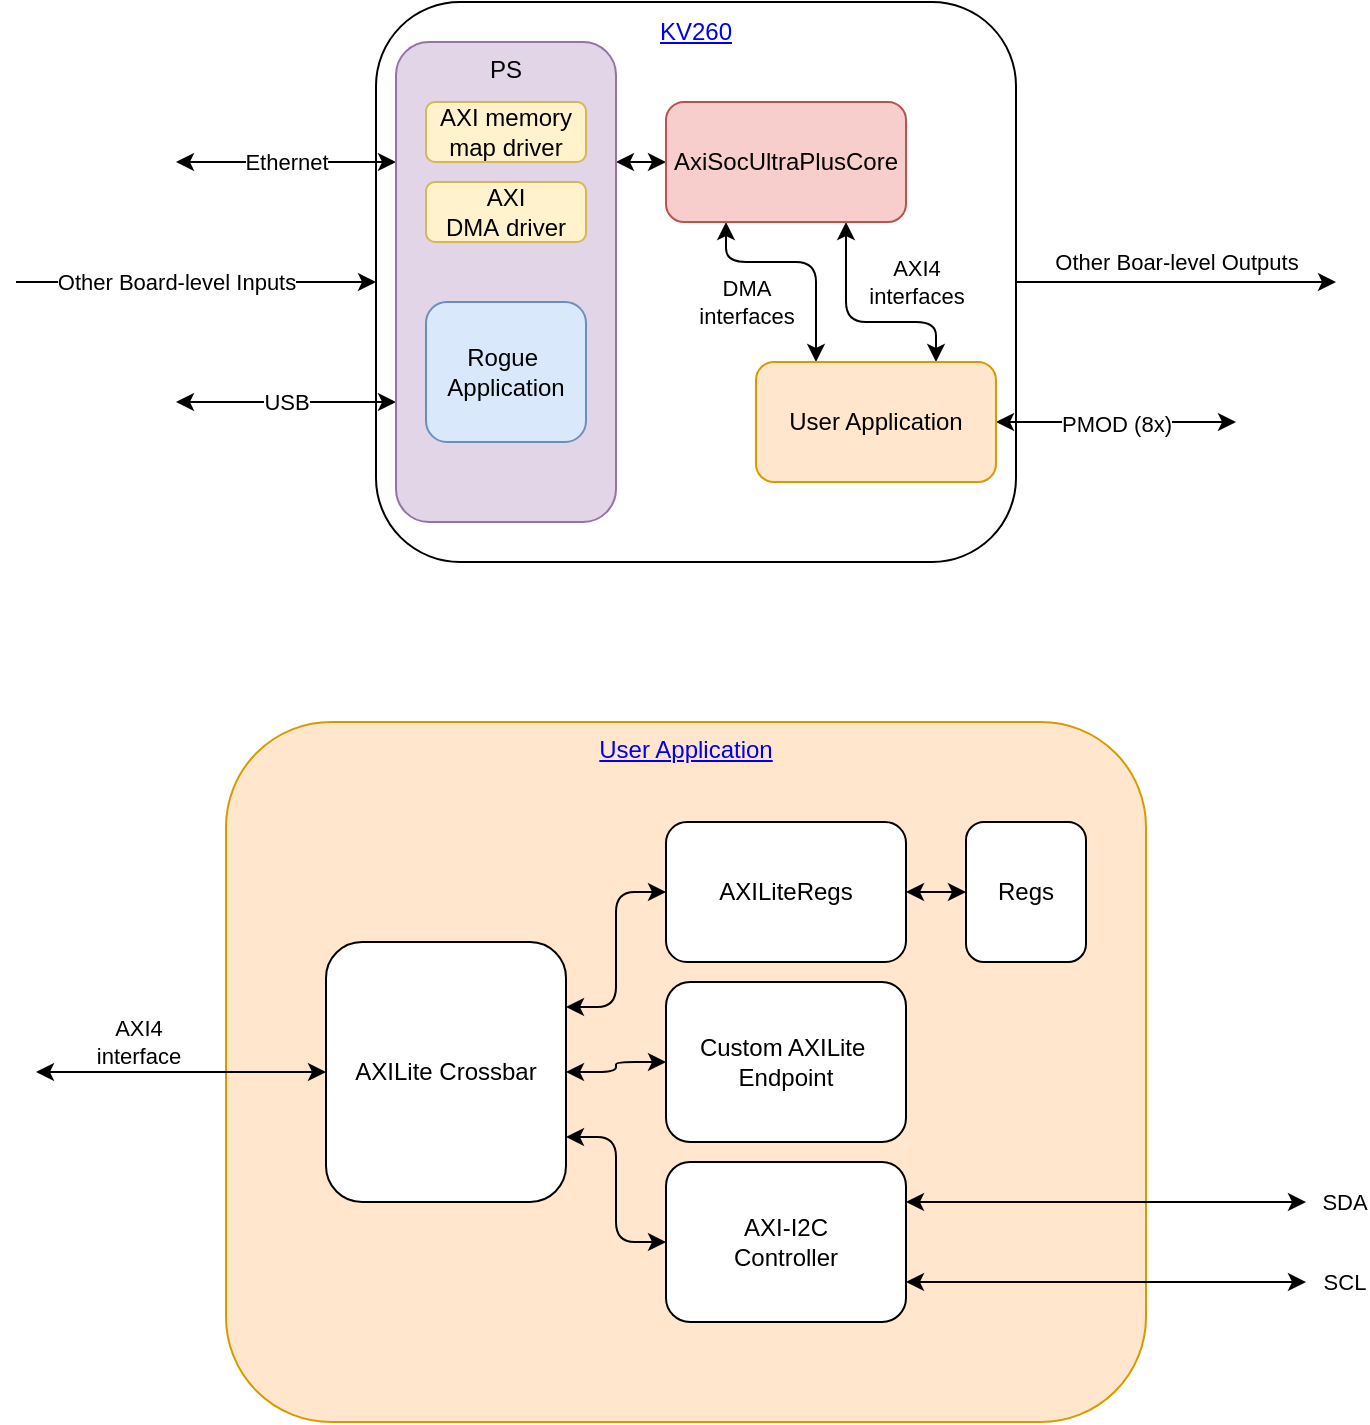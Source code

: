 <mxfile version="24.6.5" type="github">
  <diagram name="Page-1" id="IXQBBAkT7rkqooFgbIez">
    <mxGraphModel dx="1095" dy="710" grid="1" gridSize="10" guides="1" tooltips="1" connect="1" arrows="1" fold="1" page="1" pageScale="1" pageWidth="850" pageHeight="1100" math="0" shadow="0">
      <root>
        <mxCell id="0" />
        <mxCell id="1" parent="0" />
        <mxCell id="uABgANCnpoM4wxSDEG-H-5" value="Other Board-level Inputs" style="edgeStyle=orthogonalEdgeStyle;rounded=0;orthogonalLoop=1;jettySize=auto;html=1;exitX=0;exitY=0.5;exitDx=0;exitDy=0;startArrow=classic;startFill=1;endArrow=none;endFill=0;" edge="1" parent="1" source="uABgANCnpoM4wxSDEG-H-2">
          <mxGeometry x="-0.007" y="-10" relative="1" as="geometry">
            <mxPoint x="80" y="300" as="targetPoint" />
            <mxPoint x="-1" as="offset" />
          </mxGeometry>
        </mxCell>
        <mxCell id="uABgANCnpoM4wxSDEG-H-6" value="Other Boar-level Outputs" style="edgeStyle=orthogonalEdgeStyle;rounded=0;orthogonalLoop=1;jettySize=auto;html=1;exitX=1;exitY=0.5;exitDx=0;exitDy=0;" edge="1" parent="1" source="uABgANCnpoM4wxSDEG-H-2">
          <mxGeometry x="-0.003" y="-10" relative="1" as="geometry">
            <mxPoint x="740" y="300" as="targetPoint" />
            <mxPoint x="10" y="-10" as="offset" />
          </mxGeometry>
        </mxCell>
        <mxCell id="uABgANCnpoM4wxSDEG-H-2" value="" style="rounded=1;whiteSpace=wrap;html=1;" vertex="1" parent="1">
          <mxGeometry x="260" y="160" width="320" height="280" as="geometry" />
        </mxCell>
        <mxCell id="uABgANCnpoM4wxSDEG-H-9" value="AXI4 &lt;br&gt;interfaces" style="edgeStyle=orthogonalEdgeStyle;rounded=1;orthogonalLoop=1;jettySize=auto;html=1;exitX=0.75;exitY=1;exitDx=0;exitDy=0;entryX=0.75;entryY=0;entryDx=0;entryDy=0;curved=0;startArrow=classic;startFill=1;" edge="1" parent="1" source="uABgANCnpoM4wxSDEG-H-3" target="uABgANCnpoM4wxSDEG-H-4">
          <mxGeometry x="0.478" y="20" relative="1" as="geometry">
            <Array as="points">
              <mxPoint x="495" y="320" />
              <mxPoint x="540" y="320" />
            </Array>
            <mxPoint as="offset" />
          </mxGeometry>
        </mxCell>
        <mxCell id="uABgANCnpoM4wxSDEG-H-10" value="DMA &lt;br&gt;interfaces" style="edgeStyle=orthogonalEdgeStyle;rounded=1;orthogonalLoop=1;jettySize=auto;html=1;exitX=0.25;exitY=1;exitDx=0;exitDy=0;entryX=0.25;entryY=0;entryDx=0;entryDy=0;curved=0;startArrow=classic;startFill=1;" edge="1" parent="1" source="uABgANCnpoM4wxSDEG-H-3" target="uABgANCnpoM4wxSDEG-H-4">
          <mxGeometry x="-0.478" y="-20" relative="1" as="geometry">
            <Array as="points">
              <mxPoint x="435" y="290" />
              <mxPoint x="480" y="290" />
            </Array>
            <mxPoint as="offset" />
          </mxGeometry>
        </mxCell>
        <mxCell id="uABgANCnpoM4wxSDEG-H-30" style="edgeStyle=orthogonalEdgeStyle;rounded=0;orthogonalLoop=1;jettySize=auto;html=1;exitX=0;exitY=0.5;exitDx=0;exitDy=0;entryX=1;entryY=0.25;entryDx=0;entryDy=0;startArrow=classic;startFill=1;" edge="1" parent="1" source="uABgANCnpoM4wxSDEG-H-3" target="uABgANCnpoM4wxSDEG-H-29">
          <mxGeometry relative="1" as="geometry" />
        </mxCell>
        <mxCell id="uABgANCnpoM4wxSDEG-H-3" value="AxiSocUltraPlusCore" style="rounded=1;whiteSpace=wrap;html=1;fillColor=#f8cecc;strokeColor=#b85450;" vertex="1" parent="1">
          <mxGeometry x="405" y="210" width="120" height="60" as="geometry" />
        </mxCell>
        <mxCell id="uABgANCnpoM4wxSDEG-H-28" value="PMOD (8x)" style="edgeStyle=orthogonalEdgeStyle;rounded=0;orthogonalLoop=1;jettySize=auto;html=1;exitX=1;exitY=0.5;exitDx=0;exitDy=0;startArrow=classic;startFill=1;" edge="1" parent="1" source="uABgANCnpoM4wxSDEG-H-4">
          <mxGeometry relative="1" as="geometry">
            <mxPoint x="690" y="370" as="targetPoint" />
          </mxGeometry>
        </mxCell>
        <mxCell id="uABgANCnpoM4wxSDEG-H-4" value="User Application" style="rounded=1;whiteSpace=wrap;html=1;fillColor=#ffe6cc;strokeColor=#d79b00;" vertex="1" parent="1">
          <mxGeometry x="450" y="340" width="120" height="60" as="geometry" />
        </mxCell>
        <mxCell id="uABgANCnpoM4wxSDEG-H-7" value="&lt;a href=&quot;https://github.com/awhitbeck/zCCM_fw/tree/main/firmware/targets/test_kv260&quot;&gt;KV260&lt;/a&gt;" style="text;html=1;align=center;verticalAlign=middle;whiteSpace=wrap;rounded=0;" vertex="1" parent="1">
          <mxGeometry x="390" y="160" width="60" height="30" as="geometry" />
        </mxCell>
        <mxCell id="uABgANCnpoM4wxSDEG-H-8" value="&lt;a href=&quot;https://github.com/awhitbeck/zCCM_fw/blob/main/firmware/common/rtl/Application.vhd&quot;&gt;User Application&lt;/a&gt;" style="rounded=1;whiteSpace=wrap;html=1;fillColor=#ffe6cc;strokeColor=#d79b00;verticalAlign=top;" vertex="1" parent="1">
          <mxGeometry x="185" y="520" width="460" height="350" as="geometry" />
        </mxCell>
        <mxCell id="uABgANCnpoM4wxSDEG-H-13" value="AXI4&lt;br&gt;interface" style="edgeStyle=orthogonalEdgeStyle;rounded=0;orthogonalLoop=1;jettySize=auto;html=1;exitX=0;exitY=0.5;exitDx=0;exitDy=0;startArrow=classic;startFill=1;" edge="1" parent="1" source="uABgANCnpoM4wxSDEG-H-11">
          <mxGeometry x="0.307" y="-15" relative="1" as="geometry">
            <mxPoint x="90" y="695" as="targetPoint" />
            <mxPoint as="offset" />
          </mxGeometry>
        </mxCell>
        <mxCell id="uABgANCnpoM4wxSDEG-H-17" style="edgeStyle=orthogonalEdgeStyle;rounded=1;orthogonalLoop=1;jettySize=auto;html=1;exitX=1;exitY=0.25;exitDx=0;exitDy=0;entryX=0;entryY=0.5;entryDx=0;entryDy=0;curved=0;startArrow=classic;startFill=1;" edge="1" parent="1" source="uABgANCnpoM4wxSDEG-H-11" target="uABgANCnpoM4wxSDEG-H-14">
          <mxGeometry relative="1" as="geometry" />
        </mxCell>
        <mxCell id="uABgANCnpoM4wxSDEG-H-20" style="edgeStyle=orthogonalEdgeStyle;rounded=1;orthogonalLoop=1;jettySize=auto;html=1;exitX=1;exitY=0.5;exitDx=0;exitDy=0;entryX=0;entryY=0.5;entryDx=0;entryDy=0;startArrow=classic;startFill=1;curved=0;" edge="1" parent="1" source="uABgANCnpoM4wxSDEG-H-11" target="uABgANCnpoM4wxSDEG-H-18">
          <mxGeometry relative="1" as="geometry" />
        </mxCell>
        <mxCell id="uABgANCnpoM4wxSDEG-H-22" style="edgeStyle=orthogonalEdgeStyle;rounded=1;orthogonalLoop=1;jettySize=auto;html=1;exitX=1;exitY=0.75;exitDx=0;exitDy=0;entryX=0;entryY=0.5;entryDx=0;entryDy=0;curved=0;startArrow=classic;startFill=1;" edge="1" parent="1" source="uABgANCnpoM4wxSDEG-H-11" target="uABgANCnpoM4wxSDEG-H-21">
          <mxGeometry relative="1" as="geometry" />
        </mxCell>
        <mxCell id="uABgANCnpoM4wxSDEG-H-11" value="AXILite Crossbar" style="rounded=1;whiteSpace=wrap;html=1;" vertex="1" parent="1">
          <mxGeometry x="235" y="630" width="120" height="130" as="geometry" />
        </mxCell>
        <mxCell id="uABgANCnpoM4wxSDEG-H-16" style="edgeStyle=orthogonalEdgeStyle;rounded=0;orthogonalLoop=1;jettySize=auto;html=1;exitX=1;exitY=0.5;exitDx=0;exitDy=0;entryX=0;entryY=0.5;entryDx=0;entryDy=0;startArrow=classic;startFill=1;" edge="1" parent="1" source="uABgANCnpoM4wxSDEG-H-14" target="uABgANCnpoM4wxSDEG-H-15">
          <mxGeometry relative="1" as="geometry" />
        </mxCell>
        <mxCell id="uABgANCnpoM4wxSDEG-H-14" value="AXILiteRegs" style="rounded=1;whiteSpace=wrap;html=1;" vertex="1" parent="1">
          <mxGeometry x="405" y="570" width="120" height="70" as="geometry" />
        </mxCell>
        <mxCell id="uABgANCnpoM4wxSDEG-H-15" value="Regs" style="rounded=1;whiteSpace=wrap;html=1;" vertex="1" parent="1">
          <mxGeometry x="555" y="570" width="60" height="70" as="geometry" />
        </mxCell>
        <mxCell id="uABgANCnpoM4wxSDEG-H-18" value="Custom AXILite&amp;nbsp;&lt;br&gt;Endpoint" style="rounded=1;whiteSpace=wrap;html=1;" vertex="1" parent="1">
          <mxGeometry x="405" y="650" width="120" height="80" as="geometry" />
        </mxCell>
        <mxCell id="uABgANCnpoM4wxSDEG-H-23" value="SDA" style="edgeStyle=orthogonalEdgeStyle;rounded=0;orthogonalLoop=1;jettySize=auto;html=1;exitX=1;exitY=0.25;exitDx=0;exitDy=0;startArrow=classic;startFill=1;" edge="1" parent="1" source="uABgANCnpoM4wxSDEG-H-21">
          <mxGeometry x="1" y="-20" relative="1" as="geometry">
            <mxPoint x="725" y="760" as="targetPoint" />
            <mxPoint x="19" y="-20" as="offset" />
          </mxGeometry>
        </mxCell>
        <mxCell id="uABgANCnpoM4wxSDEG-H-24" value="SCL" style="edgeStyle=orthogonalEdgeStyle;rounded=0;orthogonalLoop=1;jettySize=auto;html=1;exitX=1;exitY=0.75;exitDx=0;exitDy=0;startArrow=classic;startFill=1;" edge="1" parent="1" source="uABgANCnpoM4wxSDEG-H-21">
          <mxGeometry x="1" y="-20" relative="1" as="geometry">
            <mxPoint x="725" y="800" as="targetPoint" />
            <mxPoint x="19" y="-20" as="offset" />
          </mxGeometry>
        </mxCell>
        <mxCell id="uABgANCnpoM4wxSDEG-H-21" value="AXI-I2C &lt;br&gt;Controller" style="rounded=1;whiteSpace=wrap;html=1;" vertex="1" parent="1">
          <mxGeometry x="405" y="740" width="120" height="80" as="geometry" />
        </mxCell>
        <mxCell id="uABgANCnpoM4wxSDEG-H-31" value="Ethernet" style="edgeStyle=orthogonalEdgeStyle;rounded=0;orthogonalLoop=1;jettySize=auto;html=1;exitX=0;exitY=0.25;exitDx=0;exitDy=0;startArrow=classic;startFill=1;" edge="1" parent="1" source="uABgANCnpoM4wxSDEG-H-29">
          <mxGeometry relative="1" as="geometry">
            <mxPoint x="160" y="240" as="targetPoint" />
          </mxGeometry>
        </mxCell>
        <mxCell id="uABgANCnpoM4wxSDEG-H-32" value="USB" style="edgeStyle=orthogonalEdgeStyle;rounded=0;orthogonalLoop=1;jettySize=auto;html=1;exitX=0;exitY=0.75;exitDx=0;exitDy=0;startArrow=classic;startFill=1;" edge="1" parent="1" source="uABgANCnpoM4wxSDEG-H-29">
          <mxGeometry relative="1" as="geometry">
            <mxPoint x="160" y="360" as="targetPoint" />
          </mxGeometry>
        </mxCell>
        <mxCell id="uABgANCnpoM4wxSDEG-H-29" value="PS" style="rounded=1;whiteSpace=wrap;html=1;verticalAlign=top;fillColor=#e1d5e7;strokeColor=#9673a6;" vertex="1" parent="1">
          <mxGeometry x="270" y="180" width="110" height="240" as="geometry" />
        </mxCell>
        <mxCell id="uABgANCnpoM4wxSDEG-H-33" value="AXI memory&lt;br&gt;map driver" style="rounded=1;whiteSpace=wrap;html=1;fillColor=#fff2cc;strokeColor=#d6b656;" vertex="1" parent="1">
          <mxGeometry x="285" y="210" width="80" height="30" as="geometry" />
        </mxCell>
        <mxCell id="uABgANCnpoM4wxSDEG-H-34" value="AXI DMA&amp;nbsp;driver" style="rounded=1;whiteSpace=wrap;html=1;fillColor=#fff2cc;strokeColor=#d6b656;" vertex="1" parent="1">
          <mxGeometry x="285" y="250" width="80" height="30" as="geometry" />
        </mxCell>
        <mxCell id="uABgANCnpoM4wxSDEG-H-35" value="Rogue&amp;nbsp;&lt;br&gt;Application" style="rounded=1;whiteSpace=wrap;html=1;fillColor=#dae8fc;strokeColor=#6c8ebf;" vertex="1" parent="1">
          <mxGeometry x="285" y="310" width="80" height="70" as="geometry" />
        </mxCell>
      </root>
    </mxGraphModel>
  </diagram>
</mxfile>

